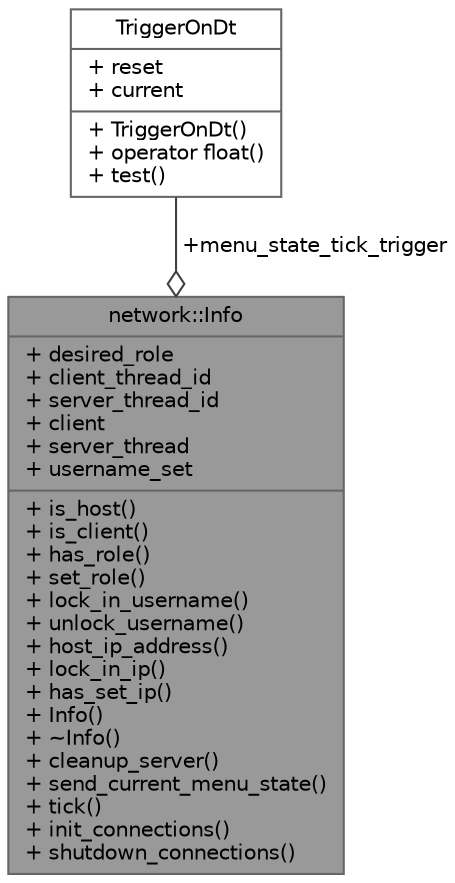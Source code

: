 digraph "network::Info"
{
 // LATEX_PDF_SIZE
  bgcolor="transparent";
  edge [fontname=Helvetica,fontsize=10,labelfontname=Helvetica,labelfontsize=10];
  node [fontname=Helvetica,fontsize=10,shape=box,height=0.2,width=0.4];
  Node1 [shape=record,label="{network::Info\n|+ desired_role\l+ client_thread_id\l+ server_thread_id\l+ client\l+ server_thread\l+ username_set\l|+ is_host()\l+ is_client()\l+ has_role()\l+ set_role()\l+ lock_in_username()\l+ unlock_username()\l+ host_ip_address()\l+ lock_in_ip()\l+ has_set_ip()\l+ Info()\l+ ~Info()\l+ cleanup_server()\l+ send_current_menu_state()\l+ tick()\l+ init_connections()\l+ shutdown_connections()\l}",height=0.2,width=0.4,color="gray40", fillcolor="grey60", style="filled", fontcolor="black",tooltip=" "];
  Node2 -> Node1 [color="grey25",style="solid",label=" +menu_state_tick_trigger" ,arrowhead="odiamond"];
  Node2 [shape=record,label="{TriggerOnDt\n|+ reset\l+ current\l|+ TriggerOnDt()\l+ operator float()\l+ test()\l}",height=0.2,width=0.4,color="gray40", fillcolor="white", style="filled",URL="$da/d7e/struct_trigger_on_dt.html",tooltip=" "];
}

